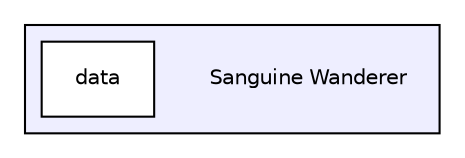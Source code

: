 digraph "Sanguine Wanderer" {
  compound=true
  node [ fontsize="10", fontname="Helvetica"];
  edge [ labelfontsize="10", labelfontname="Helvetica"];
  subgraph clusterdir_61c66e9ca56a48a0dca6922e41a8cba3 {
    graph [ bgcolor="#eeeeff", pencolor="black", label="" URL="dir_61c66e9ca56a48a0dca6922e41a8cba3.html"];
    dir_61c66e9ca56a48a0dca6922e41a8cba3 [shape=plaintext label="Sanguine Wanderer"];
    dir_1540cc8443bd15983e96a27413c91240 [shape=box label="data" color="black" fillcolor="white" style="filled" URL="dir_1540cc8443bd15983e96a27413c91240.html"];
  }
}

